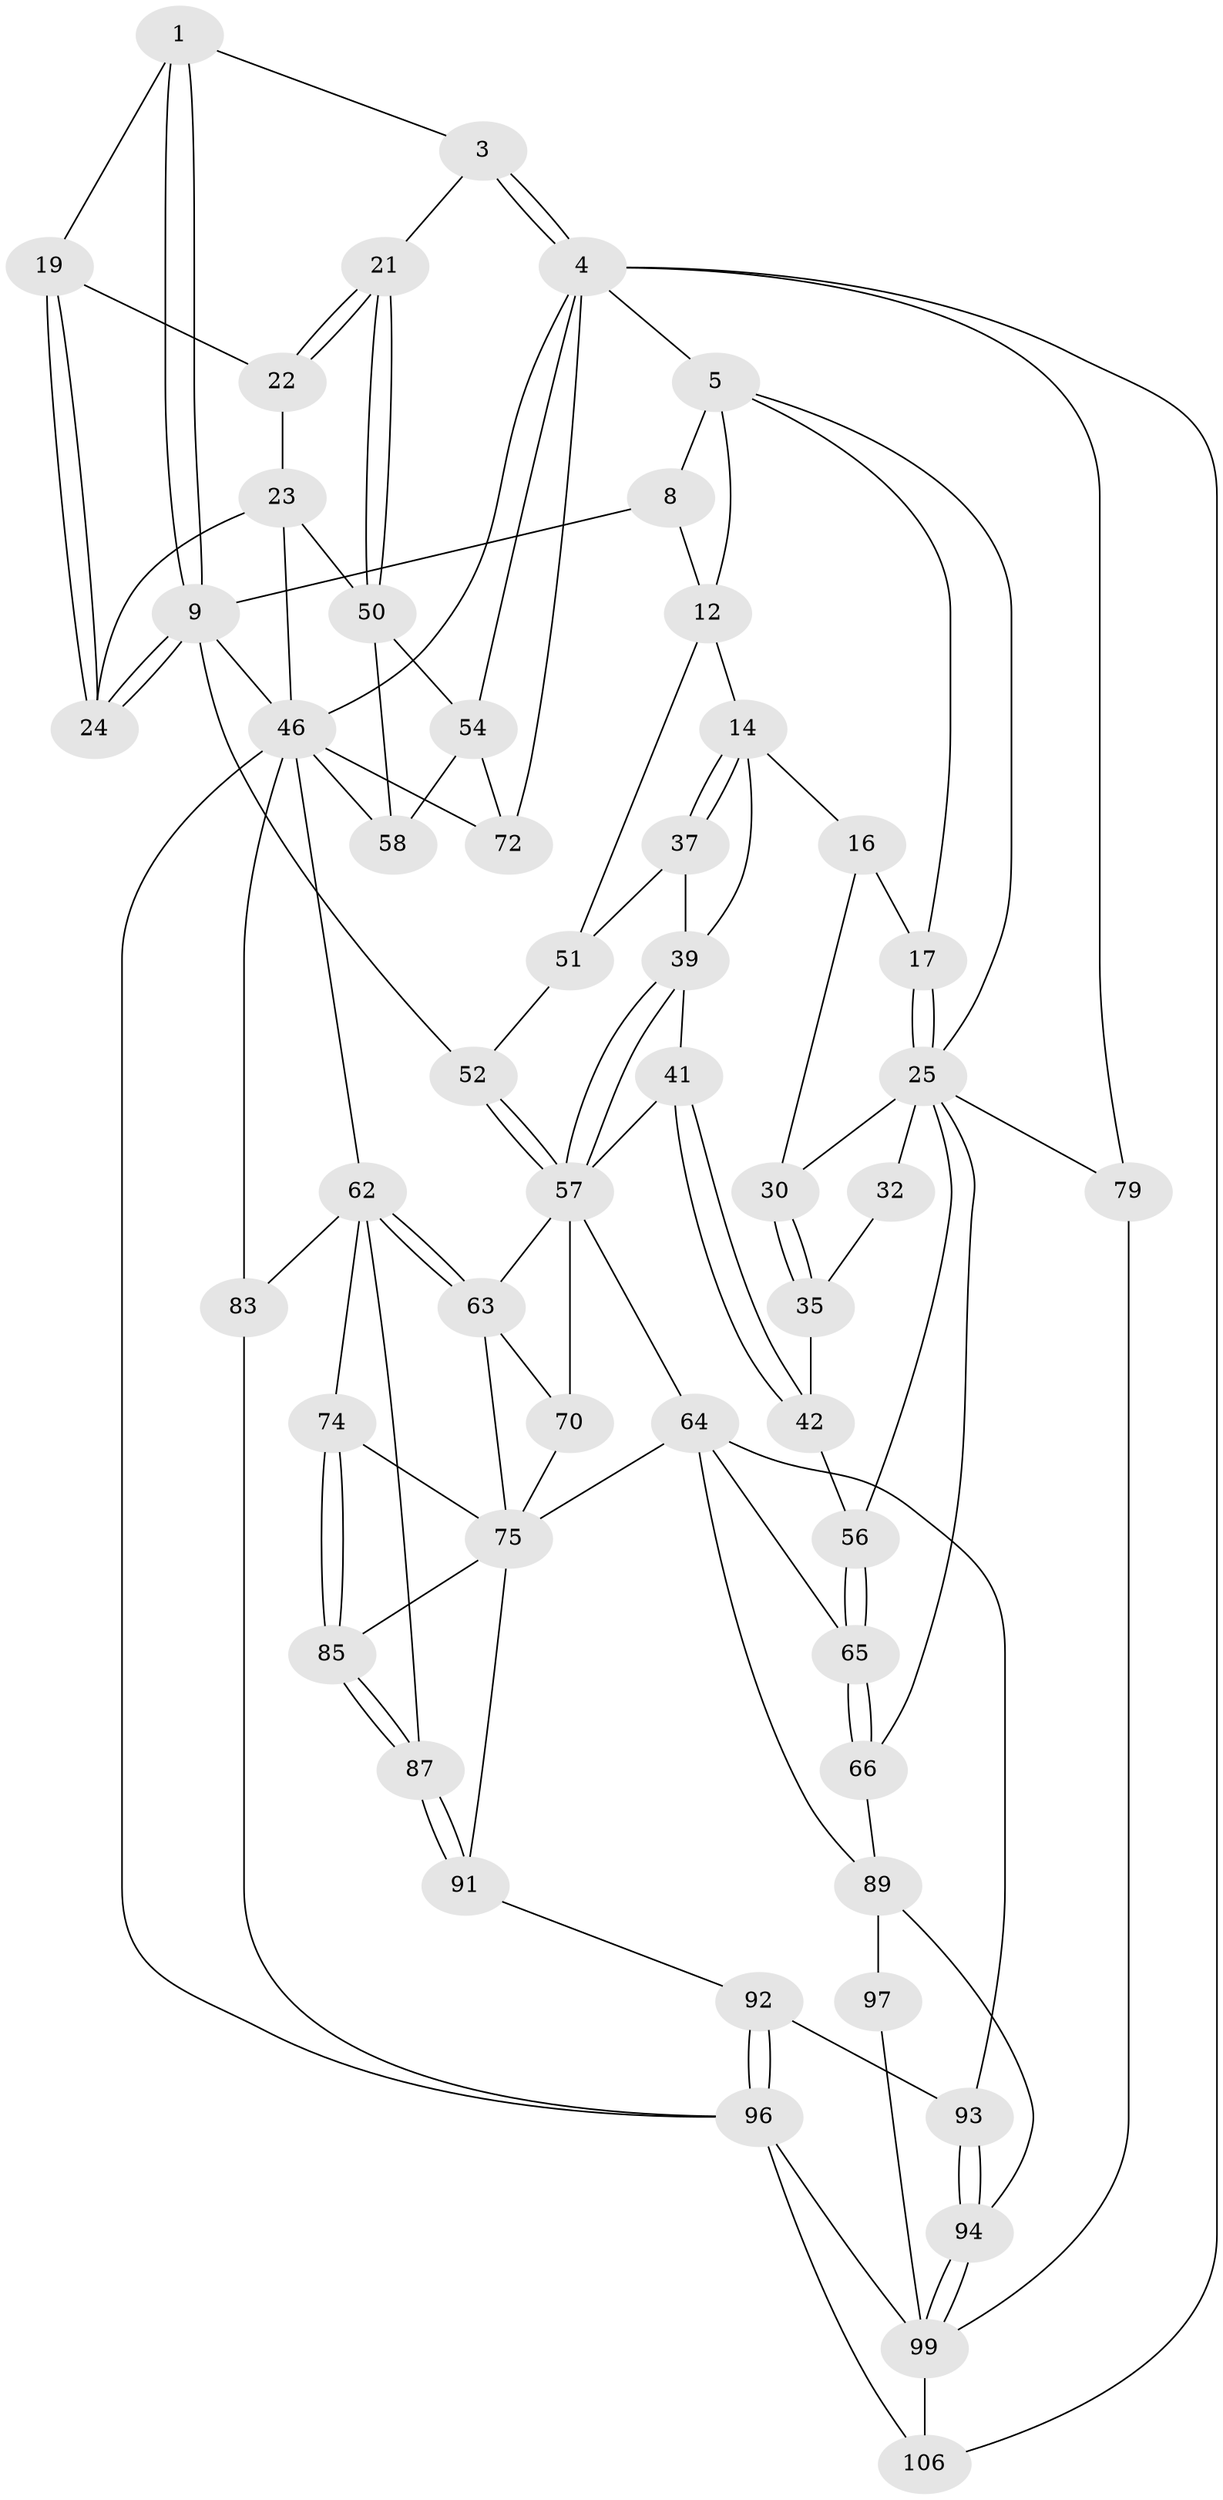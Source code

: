 // original degree distribution, {4: 0.24528301886792453, 5: 0.4811320754716981, 6: 0.24528301886792453, 3: 0.02830188679245283}
// Generated by graph-tools (version 1.1) at 2025/28/03/15/25 16:28:11]
// undirected, 53 vertices, 119 edges
graph export_dot {
graph [start="1"]
  node [color=gray90,style=filled];
  1 [pos="+0.6130394022168284+0",super="+2"];
  3 [pos="+1+0",super="+18"];
  4 [pos="+1+0",super="+71"];
  5 [pos="+0+0",super="+6"];
  8 [pos="+0.513552173461893+0",super="+11"];
  9 [pos="+0.7152822282881784+0.13779953537511874",super="+10"];
  12 [pos="+0.5868715129967419+0.16502083993688565",super="+13"];
  14 [pos="+0.4139274482238939+0.15156464565823105",super="+15"];
  16 [pos="+0.22643193825700114+0",super="+29"];
  17 [pos="+0.21309520358022063+0"];
  19 [pos="+0.8261894310347538+0.08006289676054658",super="+20"];
  21 [pos="+0.9425990897584272+0.2077281145476348"];
  22 [pos="+0.9038454600949262+0.15821290460316267"];
  23 [pos="+0.8308630379857178+0.16220550403891762",super="+45"];
  24 [pos="+0.7894593842046083+0.12083415688798048"];
  25 [pos="+0.18672159409147135+0.08982408112159744",super="+31+26"];
  30 [pos="+0.24274418212477164+0.2319890739813192"];
  32 [pos="+0.16561689352188627+0.1642517735646467",super="+33"];
  35 [pos="+0.23464215814348996+0.27906060683599293",super="+43+36"];
  37 [pos="+0.4230687576799248+0.1897697078494858",super="+38"];
  39 [pos="+0.39005661738896147+0.25356957338645447",super="+40"];
  41 [pos="+0.3016742436736672+0.3736532162108963"];
  42 [pos="+0.2377132200152673+0.3122159690963232"];
  46 [pos="+0.7876260852741156+0.40113833349612776",super="+47"];
  50 [pos="+0.9471762433000728+0.2267608937831891",super="+55"];
  51 [pos="+0.538919212698786+0.18276440967409252",super="+53"];
  52 [pos="+0.5227796305082282+0.2934671914146025"];
  54 [pos="+1+0.23900957986821605",super="+68"];
  56 [pos="+0.03713648303331496+0.3216000770220966"];
  57 [pos="+0.507824991580851+0.3149088870814956",super="+59"];
  58 [pos="+0.8427745683774891+0.3956867357410841"];
  62 [pos="+0.6870227606912382+0.43822834701387964",super="+73"];
  63 [pos="+0.6000128164948733+0.4130777234007934",super="+69"];
  64 [pos="+0.26054123540331675+0.4816275508247373",super="+78"];
  65 [pos="+0.13961114905893526+0.4778426762555956"];
  66 [pos="+0+0.6826053569309682"];
  70 [pos="+0.4431919762464729+0.4576954836250494"];
  72 [pos="+1+0.5432822793925668"];
  74 [pos="+0.5741147432711847+0.536533640349839"];
  75 [pos="+0.5047185611968085+0.5122750584016557",super="+76"];
  79 [pos="+0+0.8276552977687865"];
  83 [pos="+0.6540282101769149+0.7752076812346875"];
  85 [pos="+0.5663662866624709+0.5632085393561486"];
  87 [pos="+0.6033743489238326+0.7033889107658927"];
  89 [pos="+0.2570116729018125+0.6119868296293166",super="+95+90"];
  91 [pos="+0.4315701832407287+0.629482031693361"];
  92 [pos="+0.4250300016171109+0.7191039592679144"];
  93 [pos="+0.36854662591019904+0.765900670820515"];
  94 [pos="+0.3471278907867411+0.8121270974407344"];
  96 [pos="+0.5789158572003393+0.8155808860818403",super="+98"];
  97 [pos="+0.1626608361864407+0.7836955263096461"];
  99 [pos="+0.35025270070887315+0.8549682828759044",super="+101"];
  106 [pos="+0+1"];
  1 -- 9;
  1 -- 9;
  1 -- 3;
  1 -- 19;
  3 -- 4;
  3 -- 4;
  3 -- 21;
  4 -- 5 [weight=2];
  4 -- 54;
  4 -- 72;
  4 -- 106;
  4 -- 46;
  4 -- 79;
  5 -- 8;
  5 -- 17;
  5 -- 25;
  5 -- 12;
  8 -- 12;
  8 -- 9;
  9 -- 24;
  9 -- 24;
  9 -- 52;
  9 -- 46;
  12 -- 51;
  12 -- 14;
  14 -- 37;
  14 -- 37;
  14 -- 16 [weight=2];
  14 -- 39;
  16 -- 17;
  16 -- 30;
  17 -- 25;
  17 -- 25;
  19 -- 24;
  19 -- 24;
  19 -- 22;
  21 -- 22;
  21 -- 22;
  21 -- 50;
  21 -- 50;
  22 -- 23;
  23 -- 24;
  23 -- 50;
  23 -- 46;
  25 -- 32 [weight=2];
  25 -- 30;
  25 -- 66;
  25 -- 56;
  25 -- 79;
  30 -- 35;
  30 -- 35;
  32 -- 35 [weight=2];
  35 -- 42;
  37 -- 51 [weight=2];
  37 -- 39;
  39 -- 57;
  39 -- 57;
  39 -- 41;
  41 -- 42;
  41 -- 42;
  41 -- 57;
  42 -- 56;
  46 -- 58;
  46 -- 96;
  46 -- 83;
  46 -- 72;
  46 -- 62;
  50 -- 58;
  50 -- 54;
  51 -- 52;
  52 -- 57;
  52 -- 57;
  54 -- 72;
  54 -- 58;
  56 -- 65;
  56 -- 65;
  57 -- 64;
  57 -- 70;
  57 -- 63;
  62 -- 63;
  62 -- 63;
  62 -- 74;
  62 -- 83;
  62 -- 87;
  63 -- 75;
  63 -- 70;
  64 -- 65;
  64 -- 89;
  64 -- 75;
  64 -- 93;
  65 -- 66;
  65 -- 66;
  66 -- 89;
  70 -- 75;
  74 -- 75;
  74 -- 85;
  74 -- 85;
  75 -- 85;
  75 -- 91;
  79 -- 99;
  83 -- 96;
  85 -- 87;
  85 -- 87;
  87 -- 91;
  87 -- 91;
  89 -- 94;
  89 -- 97 [weight=2];
  91 -- 92;
  92 -- 93;
  92 -- 96;
  92 -- 96;
  93 -- 94;
  93 -- 94;
  94 -- 99;
  94 -- 99;
  96 -- 99 [weight=2];
  96 -- 106;
  97 -- 99;
  99 -- 106;
}
